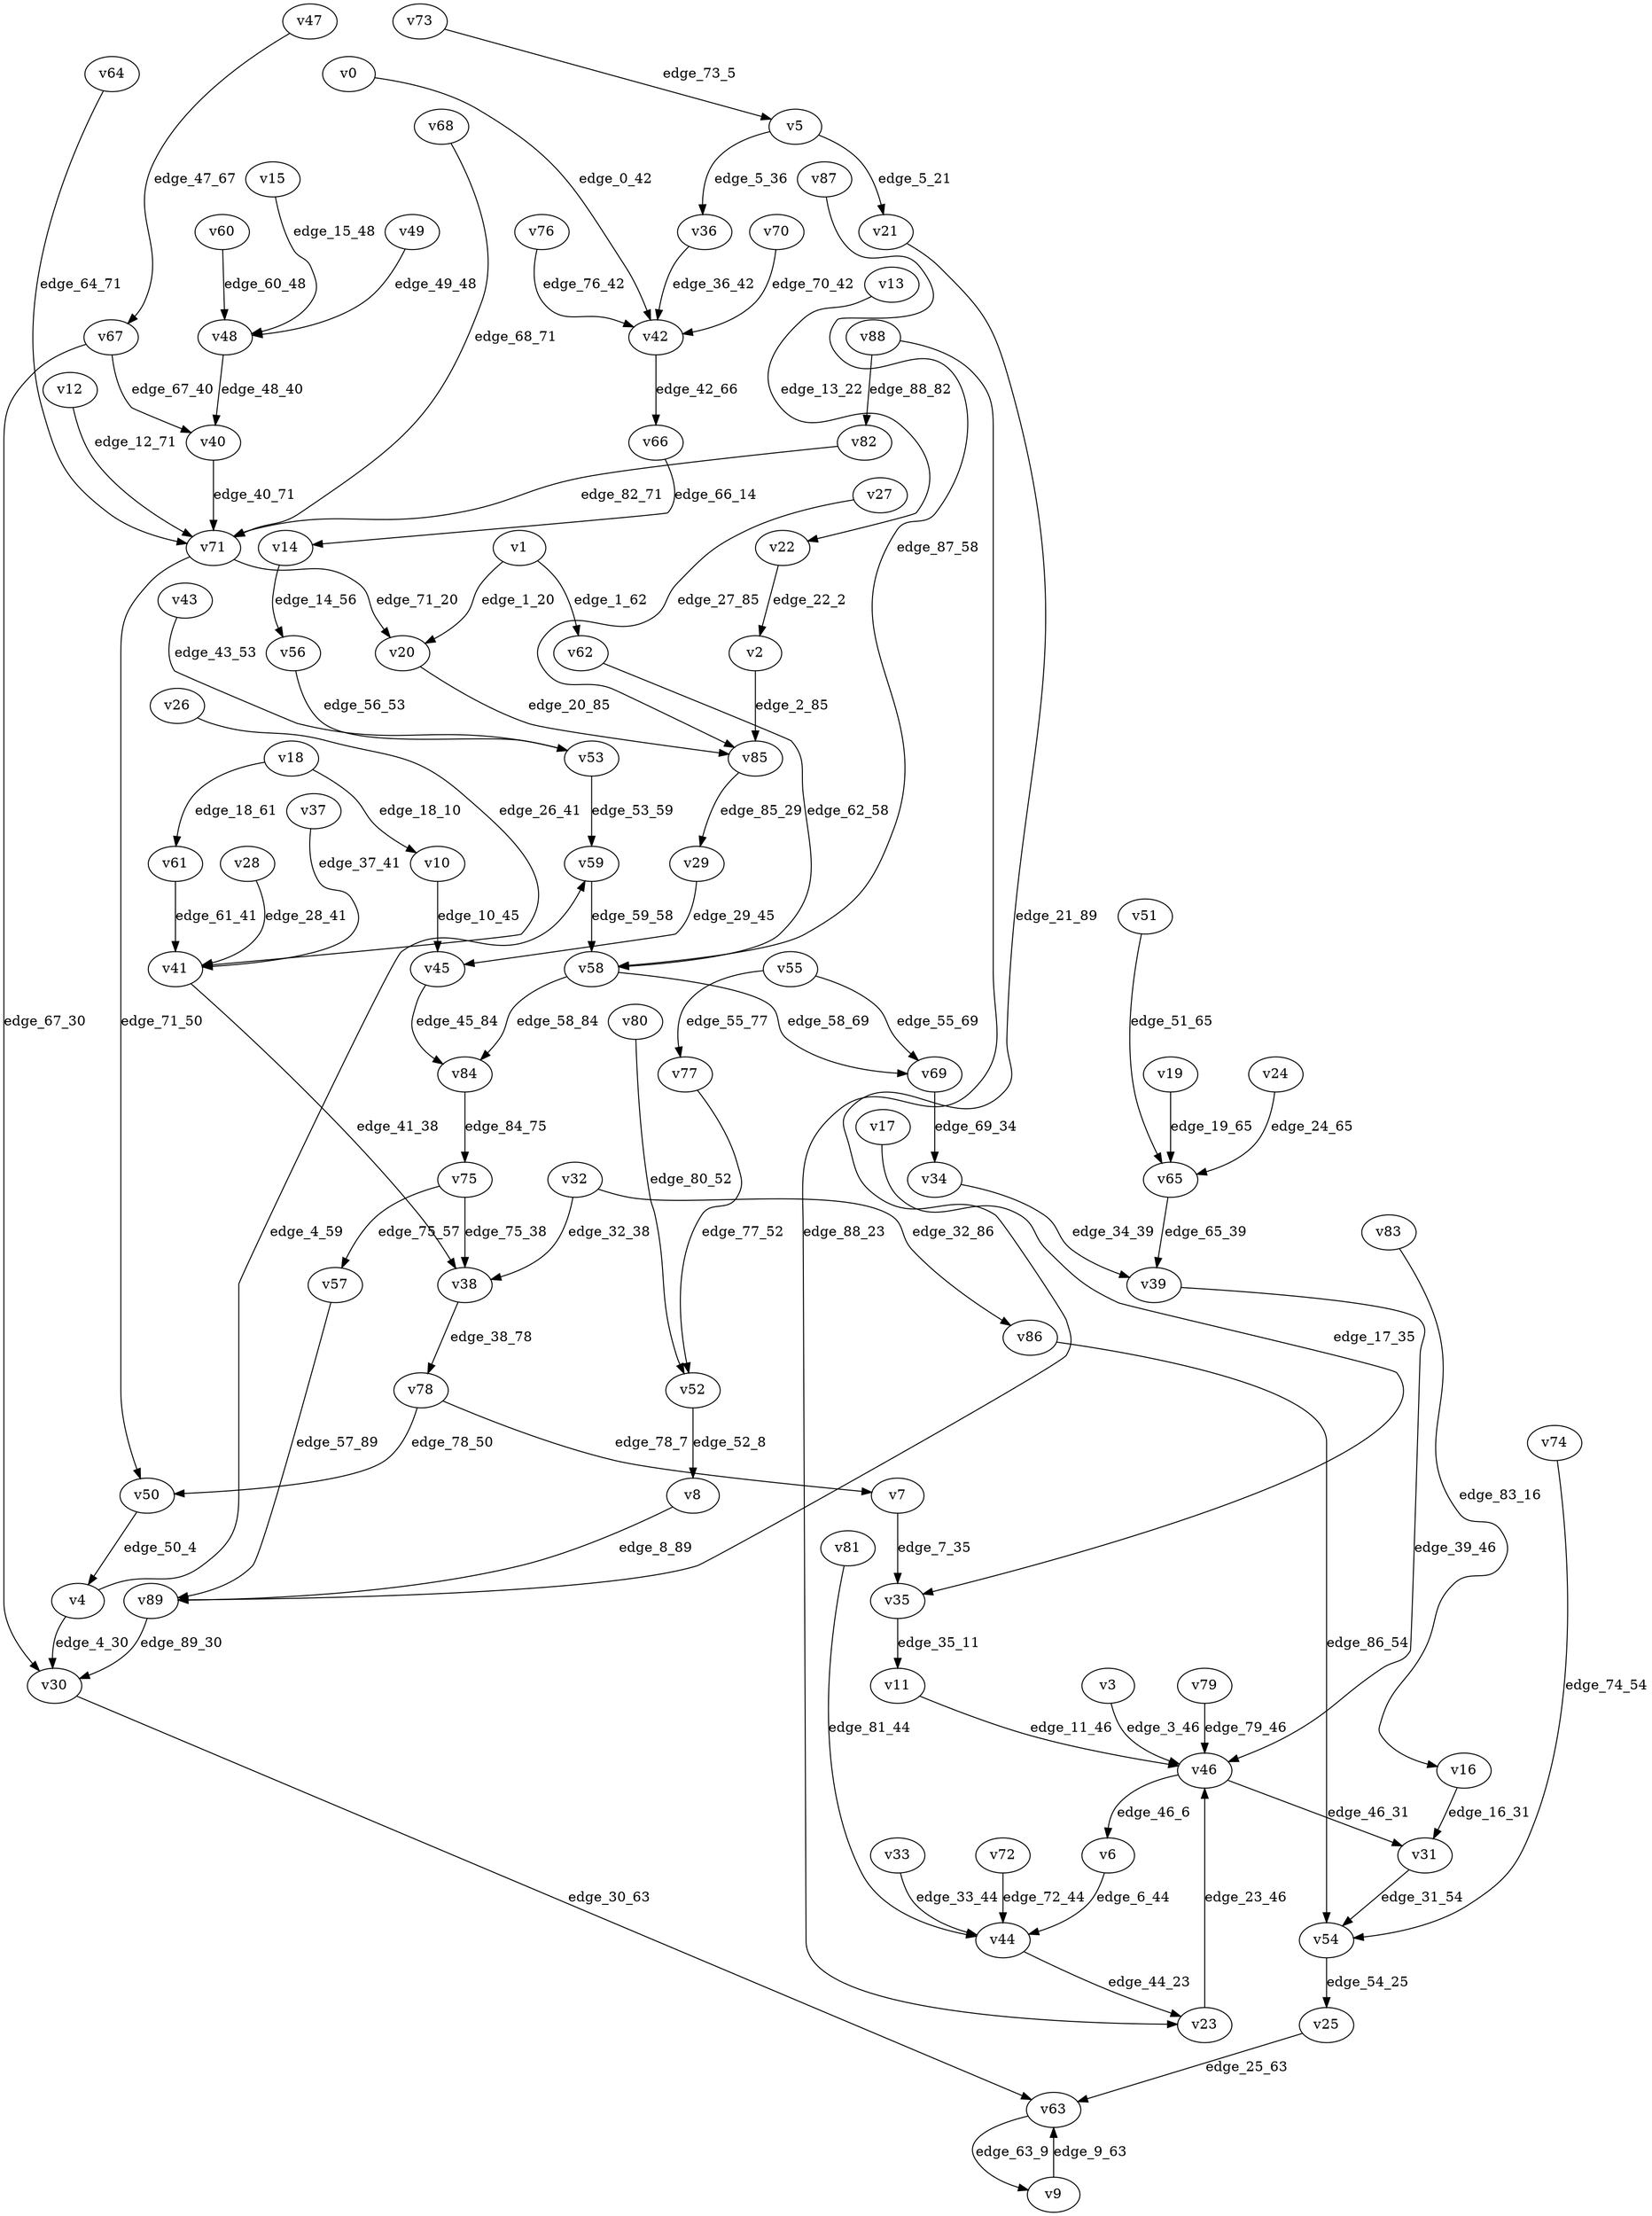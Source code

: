 digraph G {
    // Stochastic discounted game

    v0 [name="v0", player=0];
    v1 [name="v1", player=-1];
    v2 [name="v2", player=1];
    v3 [name="v3", player=1];
    v4 [name="v4", player=-1];
    v5 [name="v5", player=-1];
    v6 [name="v6", player=0];
    v7 [name="v7", player=1];
    v8 [name="v8", player=0];
    v9 [name="v9", player=1];
    v10 [name="v10", player=0];
    v11 [name="v11", player=0];
    v12 [name="v12", player=0];
    v13 [name="v13", player=1];
    v14 [name="v14", player=-1];
    v15 [name="v15", player=0];
    v16 [name="v16", player=-1];
    v17 [name="v17", player=1];
    v18 [name="v18", player=-1];
    v19 [name="v19", player=0];
    v20 [name="v20", player=0];
    v21 [name="v21", player=0];
    v22 [name="v22", player=-1];
    v23 [name="v23", player=1];
    v24 [name="v24", player=1];
    v25 [name="v25", player=0];
    v26 [name="v26", player=1];
    v27 [name="v27", player=1];
    v28 [name="v28", player=1];
    v29 [name="v29", player=0];
    v30 [name="v30", player=0];
    v31 [name="v31", player=0];
    v32 [name="v32", player=-1];
    v33 [name="v33", player=1];
    v34 [name="v34", player=-1];
    v35 [name="v35", player=-1];
    v36 [name="v36", player=0];
    v37 [name="v37", player=0];
    v38 [name="v38", player=1];
    v39 [name="v39", player=1];
    v40 [name="v40", player=1];
    v41 [name="v41", player=-1];
    v42 [name="v42", player=-1];
    v43 [name="v43", player=1];
    v44 [name="v44", player=-1];
    v45 [name="v45", player=-1];
    v46 [name="v46", player=-1];
    v47 [name="v47", player=1];
    v48 [name="v48", player=-1];
    v49 [name="v49", player=0];
    v50 [name="v50", player=0];
    v51 [name="v51", player=1];
    v52 [name="v52", player=-1];
    v53 [name="v53", player=-1];
    v54 [name="v54", player=-1];
    v55 [name="v55", player=-1];
    v56 [name="v56", player=0];
    v57 [name="v57", player=0];
    v58 [name="v58", player=-1];
    v59 [name="v59", player=0];
    v60 [name="v60", player=1];
    v61 [name="v61", player=0];
    v62 [name="v62", player=1];
    v63 [name="v63", player=-1];
    v64 [name="v64", player=1];
    v65 [name="v65", player=-1];
    v66 [name="v66", player=0];
    v67 [name="v67", player=-1];
    v68 [name="v68", player=0];
    v69 [name="v69", player=1];
    v70 [name="v70", player=0];
    v71 [name="v71", player=-1];
    v72 [name="v72", player=0];
    v73 [name="v73", player=0];
    v74 [name="v74", player=1];
    v75 [name="v75", player=-1];
    v76 [name="v76", player=0];
    v77 [name="v77", player=1];
    v78 [name="v78", player=-1];
    v79 [name="v79", player=1];
    v80 [name="v80", player=0];
    v81 [name="v81", player=1];
    v82 [name="v82", player=1];
    v83 [name="v83", player=0];
    v84 [name="v84", player=1];
    v85 [name="v85", player=-1];
    v86 [name="v86", player=1];
    v87 [name="v87", player=1];
    v88 [name="v88", player=-1];
    v89 [name="v89", player=-1];

    v0 -> v42 [label="edge_0_42", weight=-9.153934, discount=0.686105];
    v1 -> v62 [label="edge_1_62", probability=0.411372];
    v1 -> v20 [label="edge_1_20", probability=0.588628];
    v2 -> v85 [label="edge_2_85", weight=8.603938, discount=0.756242];
    v3 -> v46 [label="edge_3_46", weight=3.967752, discount=0.453301];
    v4 -> v59 [label="edge_4_59", probability=0.367752];
    v4 -> v30 [label="edge_4_30", probability=0.632248];
    v5 -> v21 [label="edge_5_21", probability=0.309898];
    v5 -> v36 [label="edge_5_36", probability=0.690102];
    v6 -> v44 [label="edge_6_44", weight=9.495697, discount=0.383195];
    v7 -> v35 [label="edge_7_35", weight=4.566715, discount=0.348069];
    v8 -> v89 [label="edge_8_89", weight=-9.539905, discount=0.672347];
    v9 -> v63 [label="edge_9_63", weight=3.419589, discount=0.283863];
    v10 -> v45 [label="edge_10_45", weight=9.101847, discount=0.341914];
    v11 -> v46 [label="edge_11_46", weight=-4.562741, discount=0.306104];
    v12 -> v71 [label="edge_12_71", weight=-0.334645, discount=0.740356];
    v13 -> v22 [label="edge_13_22", weight=-8.113608, discount=0.752546];
    v14 -> v56 [label="edge_14_56", probability=1.000000];
    v15 -> v48 [label="edge_15_48", weight=-1.637883, discount=0.558431];
    v16 -> v31 [label="edge_16_31", probability=1.000000];
    v17 -> v35 [label="edge_17_35", weight=-7.601169, discount=0.427490];
    v18 -> v10 [label="edge_18_10", probability=0.593959];
    v18 -> v61 [label="edge_18_61", probability=0.406041];
    v19 -> v65 [label="edge_19_65", weight=8.666888, discount=0.820852];
    v20 -> v85 [label="edge_20_85", weight=-1.782671, discount=0.707762];
    v21 -> v89 [label="edge_21_89", weight=0.825906, discount=0.574972];
    v22 -> v2 [label="edge_22_2", probability=1.000000];
    v23 -> v46 [label="edge_23_46", weight=9.092063, discount=0.232640];
    v24 -> v65 [label="edge_24_65", weight=4.345862, discount=0.499835];
    v25 -> v63 [label="edge_25_63", weight=-4.597525, discount=0.314858];
    v26 -> v41 [label="edge_26_41", weight=-7.705862, discount=0.382583];
    v27 -> v85 [label="edge_27_85", weight=-1.143743, discount=0.330359];
    v28 -> v41 [label="edge_28_41", weight=1.345458, discount=0.601774];
    v29 -> v45 [label="edge_29_45", weight=2.215128, discount=0.581064];
    v30 -> v63 [label="edge_30_63", weight=-6.439734, discount=0.288457];
    v31 -> v54 [label="edge_31_54", weight=-6.831660, discount=0.671791];
    v32 -> v38 [label="edge_32_38", probability=0.659179];
    v32 -> v86 [label="edge_32_86", probability=0.340821];
    v33 -> v44 [label="edge_33_44", weight=8.520320, discount=0.395387];
    v34 -> v39 [label="edge_34_39", probability=1.000000];
    v35 -> v11 [label="edge_35_11", probability=1.000000];
    v36 -> v42 [label="edge_36_42", weight=-6.214576, discount=0.433893];
    v37 -> v41 [label="edge_37_41", weight=-2.671855, discount=0.884660];
    v38 -> v78 [label="edge_38_78", weight=-2.498463, discount=0.597493];
    v39 -> v46 [label="edge_39_46", weight=-4.505828, discount=0.419456];
    v40 -> v71 [label="edge_40_71", weight=3.412098, discount=0.722900];
    v41 -> v38 [label="edge_41_38", probability=1.000000];
    v42 -> v66 [label="edge_42_66", probability=1.000000];
    v43 -> v53 [label="edge_43_53", weight=0.861352, discount=0.713319];
    v44 -> v23 [label="edge_44_23", probability=1.000000];
    v45 -> v84 [label="edge_45_84", probability=1.000000];
    v46 -> v31 [label="edge_46_31", probability=0.360015];
    v46 -> v6 [label="edge_46_6", probability=0.639985];
    v47 -> v67 [label="edge_47_67", weight=-9.954207, discount=0.481292];
    v48 -> v40 [label="edge_48_40", probability=1.000000];
    v49 -> v48 [label="edge_49_48", weight=9.389984, discount=0.544659];
    v50 -> v4 [label="edge_50_4", weight=-8.744432, discount=0.606145];
    v51 -> v65 [label="edge_51_65", weight=-9.700284, discount=0.294994];
    v52 -> v8 [label="edge_52_8", probability=1.000000];
    v53 -> v59 [label="edge_53_59", probability=1.000000];
    v54 -> v25 [label="edge_54_25", probability=1.000000];
    v55 -> v77 [label="edge_55_77", probability=0.340244];
    v55 -> v69 [label="edge_55_69", probability=0.659756];
    v56 -> v53 [label="edge_56_53", weight=-0.146178, discount=0.234243];
    v57 -> v89 [label="edge_57_89", weight=-9.095222, discount=0.278064];
    v58 -> v84 [label="edge_58_84", probability=0.502455];
    v58 -> v69 [label="edge_58_69", probability=0.497545];
    v59 -> v58 [label="edge_59_58", weight=9.621335, discount=0.652255];
    v60 -> v48 [label="edge_60_48", weight=9.005612, discount=0.227591];
    v61 -> v41 [label="edge_61_41", weight=8.141684, discount=0.414909];
    v62 -> v58 [label="edge_62_58", weight=-7.827392, discount=0.492113];
    v63 -> v9 [label="edge_63_9", probability=1.000000];
    v64 -> v71 [label="edge_64_71", weight=-0.886585, discount=0.159298];
    v65 -> v39 [label="edge_65_39", probability=1.000000];
    v66 -> v14 [label="edge_66_14", weight=-4.542788, discount=0.537756];
    v67 -> v30 [label="edge_67_30", probability=0.575124];
    v67 -> v40 [label="edge_67_40", probability=0.424876];
    v68 -> v71 [label="edge_68_71", weight=-4.505919, discount=0.299833];
    v69 -> v34 [label="edge_69_34", weight=9.179848, discount=0.728794];
    v70 -> v42 [label="edge_70_42", weight=5.183837, discount=0.144667];
    v71 -> v50 [label="edge_71_50", probability=0.493921];
    v71 -> v20 [label="edge_71_20", probability=0.506079];
    v72 -> v44 [label="edge_72_44", weight=3.926683, discount=0.471489];
    v73 -> v5 [label="edge_73_5", weight=-1.888470, discount=0.294916];
    v74 -> v54 [label="edge_74_54", weight=-9.849111, discount=0.367565];
    v75 -> v38 [label="edge_75_38", probability=0.500494];
    v75 -> v57 [label="edge_75_57", probability=0.499506];
    v76 -> v42 [label="edge_76_42", weight=5.742555, discount=0.170948];
    v77 -> v52 [label="edge_77_52", weight=0.114901, discount=0.642390];
    v78 -> v50 [label="edge_78_50", probability=0.560569];
    v78 -> v7 [label="edge_78_7", probability=0.439431];
    v79 -> v46 [label="edge_79_46", weight=9.760242, discount=0.778168];
    v80 -> v52 [label="edge_80_52", weight=-2.642893, discount=0.304277];
    v81 -> v44 [label="edge_81_44", weight=-8.306250, discount=0.174797];
    v82 -> v71 [label="edge_82_71", weight=-9.173315, discount=0.636177];
    v83 -> v16 [label="edge_83_16", weight=-6.755414, discount=0.723330];
    v84 -> v75 [label="edge_84_75", weight=6.306599, discount=0.467517];
    v85 -> v29 [label="edge_85_29", probability=1.000000];
    v86 -> v54 [label="edge_86_54", weight=1.609918, discount=0.118293];
    v87 -> v58 [label="edge_87_58", weight=0.612293, discount=0.723669];
    v88 -> v82 [label="edge_88_82", probability=0.443893];
    v88 -> v23 [label="edge_88_23", probability=0.556107];
    v89 -> v30 [label="edge_89_30", probability=1.000000];
}